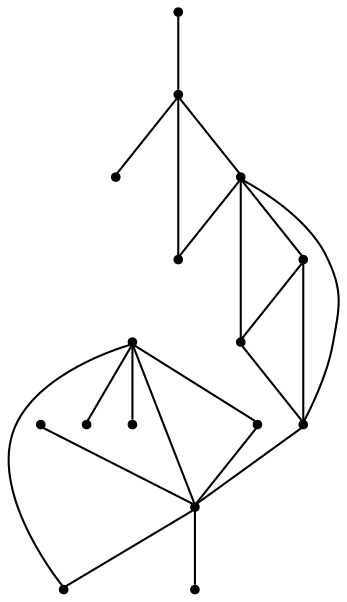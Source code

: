 graph {
  node [shape=point,comment="{\"directed\":false,\"doi\":\"10.1007/978-3-030-04414-5_35\",\"figure\":\"7\"}"]

  v0 [pos="1548.4060134361525,442.91944078428685"]
  v1 [pos="1476.3966451709337,442.91944078428685"]
  v2 [pos="1512.4002800946514,442.91944078428685"]
  v3 [pos="1440.3878277911738,442.91944078428685"]
  v4 [pos="1404.3851784879305,442.91944078428685"]
  v5 [pos="1368.379508734847,442.91944078428685"]
  v6 [pos="1332.3705641782512,442.91944078428685"]
  v7 [pos="1296.3689640839002,442.91944078428685"]
  v8 [pos="1260.3601467041403,442.91944078428685"]
  v9 [pos="1188.3486800211372,442.91944078428685"]
  v10 [pos="1152.341833882326,442.91944078428685"]
  v11 [pos="1224.3574974008973,442.91944078428685"]
  v12 [pos="1116.3403609648103,442.91944078428685"]
  v13 [pos="1080.3314164082149,442.91944078428685"]
  v14 [pos="1044.324729240448,442.91944078428685"]
  v15 [pos="1008.3220958343093,442.91944078428685"]

  v0 -- v1 [id="-1",pos="1548.4060134361525,442.91944078428685 1530.4062308036603,412.91497773837114 1530.4062308036603,412.91497773837114 1524.4011949899411,412.91497773837114 1500.401527205563,412.91497773837114 1500.401527205563,412.91497773837114 1500.401527205563,412.91497773837114 1494.3963642150084,412.91497773837114 1494.3963642150084,412.91497773837114 1476.3966451709337,442.91944078428685"]
  v1 -- v2 [id="-6",pos="1476.3966451709337,442.91944078428685 1494.3963642150084,427.91724105514817 1494.3963642150084,427.91724105514817 1512.4002800946514,442.91944078428685"]
  v1 -- v4 [id="-9",pos="1476.3966451709337,442.91944078428685 1458.3947641206573,472.92384024256415 1458.3947641206573,472.92384024256415 1452.389728306938,472.92384024256415 1428.3858636869918,472.92384024256415 1428.3858636869918,472.92384024256415 1428.3858636869918,472.92384024256415 1422.3890943675733,472.92384024256415 1422.3890943675733,472.92384024256415 1404.3851784879305,442.91944078428685"]
  v1 -- v3 [id="-12",pos="1476.3966451709337,442.91944078428685 1458.3906944619246,457.9216405134255 1458.3906944619246,457.9216405134255 1440.3878277911738,442.91944078428685"]
  v4 -- v7 [id="-13",pos="1404.3851784879305,442.91944078428685 1386.379100602086,487.9261989407987 1386.379100602086,487.9261989407987 1374.3772954689484,487.9261989407987 1326.3737630646242,487.9261989407987 1326.3737630646242,487.9261989407987 1326.3737630646242,487.9261989407987 1314.367633919083,487.9261989407987 1314.367633919083,487.9261989407987 1296.3689640839002,442.91944078428685"]
  v4 -- v6 [id="-20",pos="1404.3851784879305,442.91944078428685 1386.379100602086,472.9239674178409 1386.379100602086,472.9239674178409 1380.3823312826676,472.9239674178409 1356.3743970039889,472.9239674178409 1356.3743970039889,472.9239674178409 1356.3743970039889,472.9239674178409 1350.3776276845704,472.9239674178409 1350.3776276845704,472.9239674178409 1332.3705641782512,442.91944078428685"]
  v4 -- v3 [id="-27",pos="1404.3851784879305,442.91944078428685 1422.3890943675733,427.9214378392812 1422.3890943675733,427.9214378392812 1440.3878277911738,442.91944078428685"]
  v12 -- v13 [id="-31",pos="1116.3403609648103,442.91944078428685 1098.3332338700736,457.92176768870223 1098.3332338700736,457.92176768870223 1080.3314164082149,442.91944078428685"]
  v12 -- v14 [id="-32",pos="1116.3403609648103,442.91944078428685 1098.3333610469092,472.9279734390588 1098.3333610469092,472.9279734390588 1092.3283252331898,472.9279734390588 1068.3244606132437,472.9279734390588 1068.3244606132437,472.9279734390588 1068.3244606132437,472.9279734390588 1062.3234944582573,472.9279734390588 1062.3234944582573,472.9279734390588 1044.324729240448,442.91944078428685"]
  v12 -- v15 [id="-33",pos="1116.3403609648103,442.91944078428685 1098.3374307056417,487.9261989407987 1098.3374307056417,487.9261989407987 1086.3354983956688,487.9261989407987 1038.3236994970437,487.9261989407987 1038.3236994970437,487.9261989407987 1038.3236994970437,487.9261989407987 1026.3218307754883,487.9261989407987 1026.3218307754883,487.9261989407987 1008.3220958343093,442.91944078428685"]
  v12 -- v9 [id="-34",pos="1116.3403609648103,442.91944078428685 1134.339030799993,472.9279734390588 1134.339030799993,472.9279734390588 1140.3399969549796,472.9279734390588 1164.3437343980902,472.9279734390588 1164.3437343980902,472.9279734390588 1164.3437343980902,472.9279734390588 1170.348897388645,472.9279734390588 1170.348897388645,472.9279734390588 1188.3486800211372,442.91944078428685"]
  v9 -- v11 [id="-35",pos="1188.3486800211372,442.91944078428685 1206.3504974829962,427.9214378392812 1206.3504974829962,427.9214378392812 1224.3574974008973,442.91944078428685"]
  v9 -- v10 [id="-36",pos="1188.3486800211372,442.91944078428685 1170.3490245654802,457.9257737099202 1170.3490245654802,457.9257737099202 1152.341833882326,442.91944078428685"]
  v8 -- v9 [id="-37",pos="1260.3601467041403,442.91944078428685 1242.35616723608,412.91497773837114 1242.35616723608,412.91497773837114 1236.3552010810934,412.91497773837114 1212.3514636379825,412.91497773837114 1212.3514636379825,412.91497773837114 1212.3514636379825,412.91497773837114 1206.3504974829962,412.91497773837114 1206.3504974829962,412.91497773837114 1188.3486800211372,442.91944078428685"]
  v7 -- v9 [id="-38",pos="1296.3689640839002,442.91944078428685 1278.3578945072666,397.91700658718474 1278.3578945072666,397.91700658718474 1266.3559621972934,397.91700658718474 1218.3483601342364,397.91700658718474 1218.3483601342364,397.91700658718474 1218.3483601342364,397.91700658718474 1206.3464278242634,397.91700658718474 1206.3464278242634,397.91700658718474 1188.3486800211372,442.91944078428685"]
  v6 -- v5 [id="-39",pos="1332.3705641782512,442.91944078428685 1350.3735580258376,427.9171774675098 1350.3735580258376,427.9171774675098 1368.379508734847,442.91944078428685"]
  v13 -- v9 [id="-40",pos="1080.3314164082149,442.91944078428685 1116.3320626763007,487.93020496201666 1116.3320626763007,487.93020496201666 1125.3335119087806,487.93020496201666 1161.3391816618644,487.93020496201666 1161.3391816618644,487.93020496201666 1161.3391816618644,487.93020496201666 1170.3448277299121,487.93020496201666 1170.3448277299121,487.93020496201666 1188.3486800211372,442.91944078428685"]
  v4 -- v5 [id="-41",pos="1404.3851784879305,442.91944078428685 1386.3750309433535,457.9257737099202 1386.3750309433535,457.9257737099202 1368.379508734847,442.91944078428685"]
  v5 -- v7 [id="-42",pos="1368.379508734847,442.91944078428685 1350.3734308490023,412.91497773837114 1350.3734308490023,412.91497773837114 1344.3724646940157,412.91497773837114 1320.3687272509048,412.91497773837114 1320.3687272509048,412.91497773837114 1320.3687272509048,412.91497773837114 1314.3635642603504,412.91497773837114 1314.3635642603504,412.91497773837114 1296.3689640839002,442.91944078428685"]
  v6 -- v7 [id="-43",pos="1332.3705641782512,442.91944078428685 1314.3719579314863,457.92586909137776 1314.3719579314863,457.92586909137776 1296.3689640839002,442.91944078428685"]
  v12 -- v10 [id="-45",pos="1116.3403609648103,442.91944078428685 1134.339030799993,427.92150142691963 1134.339030799993,427.92150142691963 1152.341833882326,442.91944078428685"]
}